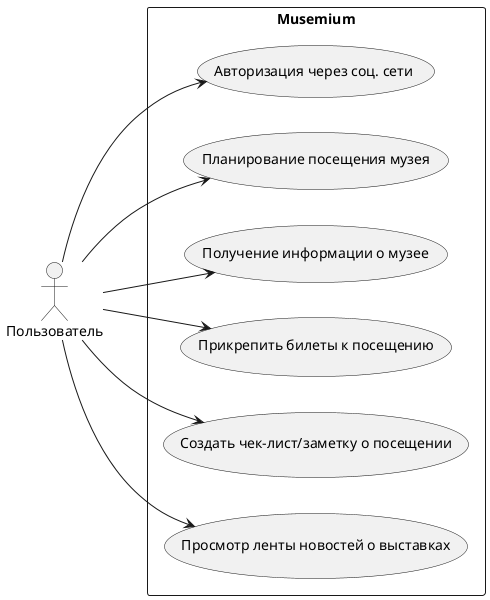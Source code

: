
@startuml
left to right direction
actor User as "Пользователь"
rectangle "Musemium" {
  usecase "Авторизация через соц. сети" as Auth
  usecase "Планирование посещения музея" as Plan
  usecase "Получение информации о музее" as Info
  usecase "Прикрепить билеты к посещению" as Ticket
  usecase "Создать чек-лист/заметку о посещении" as Checklist
  usecase "Просмотр ленты новостей о выставках" as News

  User --> Auth
  User --> Plan
  User --> Info
  User --> Ticket
  User --> Checklist
  User --> News
}
@enduml
